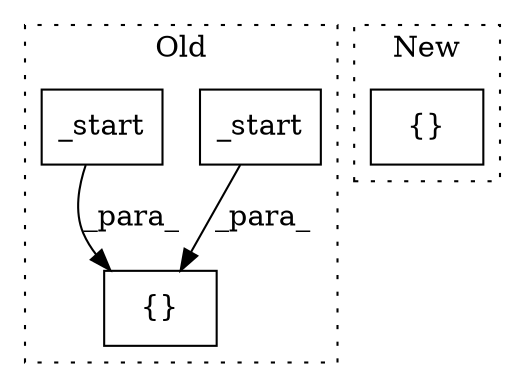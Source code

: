 digraph G {
subgraph cluster0 {
1 [label="_start" a="32" s="19049" l="8" shape="box"];
3 [label="{}" a="4" s="19046,19079" l="1,1" shape="box"];
4 [label="_start" a="32" s="19071" l="8" shape="box"];
label = "Old";
style="dotted";
}
subgraph cluster1 {
2 [label="{}" a="4" s="18943,18949" l="1,1" shape="box"];
label = "New";
style="dotted";
}
1 -> 3 [label="_para_"];
4 -> 3 [label="_para_"];
}